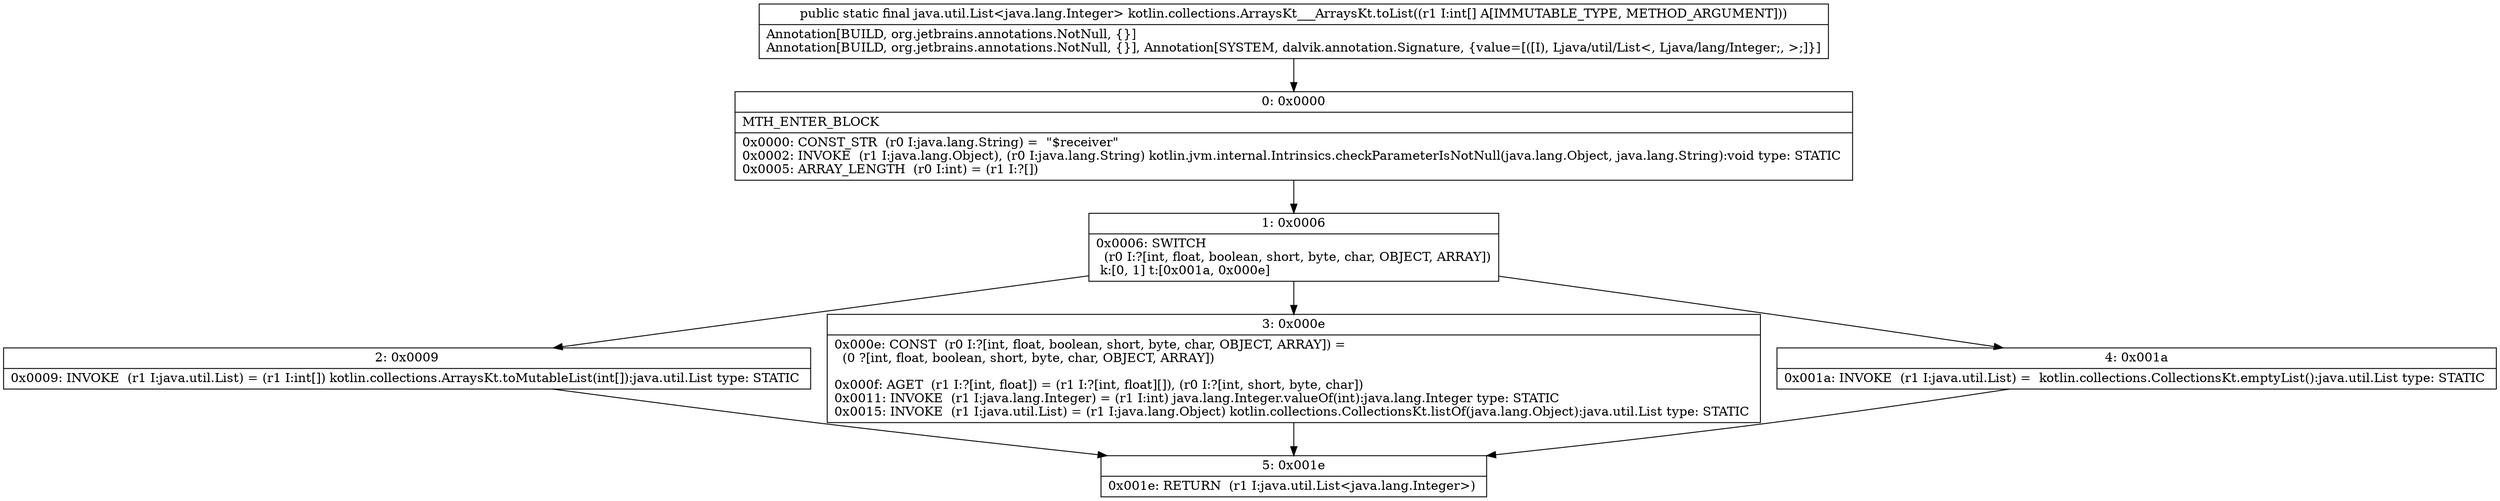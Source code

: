 digraph "CFG forkotlin.collections.ArraysKt___ArraysKt.toList([I)Ljava\/util\/List;" {
Node_0 [shape=record,label="{0\:\ 0x0000|MTH_ENTER_BLOCK\l|0x0000: CONST_STR  (r0 I:java.lang.String) =  \"$receiver\" \l0x0002: INVOKE  (r1 I:java.lang.Object), (r0 I:java.lang.String) kotlin.jvm.internal.Intrinsics.checkParameterIsNotNull(java.lang.Object, java.lang.String):void type: STATIC \l0x0005: ARRAY_LENGTH  (r0 I:int) = (r1 I:?[]) \l}"];
Node_1 [shape=record,label="{1\:\ 0x0006|0x0006: SWITCH  \l  (r0 I:?[int, float, boolean, short, byte, char, OBJECT, ARRAY])\l k:[0, 1] t:[0x001a, 0x000e] \l}"];
Node_2 [shape=record,label="{2\:\ 0x0009|0x0009: INVOKE  (r1 I:java.util.List) = (r1 I:int[]) kotlin.collections.ArraysKt.toMutableList(int[]):java.util.List type: STATIC \l}"];
Node_3 [shape=record,label="{3\:\ 0x000e|0x000e: CONST  (r0 I:?[int, float, boolean, short, byte, char, OBJECT, ARRAY]) = \l  (0 ?[int, float, boolean, short, byte, char, OBJECT, ARRAY])\l \l0x000f: AGET  (r1 I:?[int, float]) = (r1 I:?[int, float][]), (r0 I:?[int, short, byte, char]) \l0x0011: INVOKE  (r1 I:java.lang.Integer) = (r1 I:int) java.lang.Integer.valueOf(int):java.lang.Integer type: STATIC \l0x0015: INVOKE  (r1 I:java.util.List) = (r1 I:java.lang.Object) kotlin.collections.CollectionsKt.listOf(java.lang.Object):java.util.List type: STATIC \l}"];
Node_4 [shape=record,label="{4\:\ 0x001a|0x001a: INVOKE  (r1 I:java.util.List) =  kotlin.collections.CollectionsKt.emptyList():java.util.List type: STATIC \l}"];
Node_5 [shape=record,label="{5\:\ 0x001e|0x001e: RETURN  (r1 I:java.util.List\<java.lang.Integer\>) \l}"];
MethodNode[shape=record,label="{public static final java.util.List\<java.lang.Integer\> kotlin.collections.ArraysKt___ArraysKt.toList((r1 I:int[] A[IMMUTABLE_TYPE, METHOD_ARGUMENT]))  | Annotation[BUILD, org.jetbrains.annotations.NotNull, \{\}]\lAnnotation[BUILD, org.jetbrains.annotations.NotNull, \{\}], Annotation[SYSTEM, dalvik.annotation.Signature, \{value=[([I), Ljava\/util\/List\<, Ljava\/lang\/Integer;, \>;]\}]\l}"];
MethodNode -> Node_0;
Node_0 -> Node_1;
Node_1 -> Node_2;
Node_1 -> Node_3;
Node_1 -> Node_4;
Node_2 -> Node_5;
Node_3 -> Node_5;
Node_4 -> Node_5;
}

